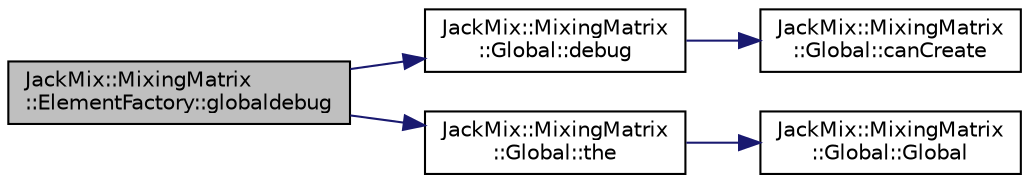 digraph "JackMix::MixingMatrix::ElementFactory::globaldebug"
{
 // LATEX_PDF_SIZE
  edge [fontname="Helvetica",fontsize="10",labelfontname="Helvetica",labelfontsize="10"];
  node [fontname="Helvetica",fontsize="10",shape=record];
  rankdir="LR";
  Node1 [label="JackMix::MixingMatrix\l::ElementFactory::globaldebug",height=0.2,width=0.4,color="black", fillcolor="grey75", style="filled", fontcolor="black",tooltip=" "];
  Node1 -> Node2 [color="midnightblue",fontsize="10",style="solid",fontname="Helvetica"];
  Node2 [label="JackMix::MixingMatrix\l::Global::debug",height=0.2,width=0.4,color="black", fillcolor="white", style="filled",URL="$d2/d2a/class_jack_mix_1_1_mixing_matrix_1_1_global.html#a2d29808d7341e3c8660a892b09ac5b6f",tooltip=" "];
  Node2 -> Node3 [color="midnightblue",fontsize="10",style="solid",fontname="Helvetica"];
  Node3 [label="JackMix::MixingMatrix\l::Global::canCreate",height=0.2,width=0.4,color="black", fillcolor="white", style="filled",URL="$d2/d2a/class_jack_mix_1_1_mixing_matrix_1_1_global.html#a81323abe4d4c8e25be303536874e8c57",tooltip=" "];
  Node1 -> Node4 [color="midnightblue",fontsize="10",style="solid",fontname="Helvetica"];
  Node4 [label="JackMix::MixingMatrix\l::Global::the",height=0.2,width=0.4,color="black", fillcolor="white", style="filled",URL="$d2/d2a/class_jack_mix_1_1_mixing_matrix_1_1_global.html#aee256c8e85a27f0bbe623d910de0e5f0",tooltip=" "];
  Node4 -> Node5 [color="midnightblue",fontsize="10",style="solid",fontname="Helvetica"];
  Node5 [label="JackMix::MixingMatrix\l::Global::Global",height=0.2,width=0.4,color="black", fillcolor="white", style="filled",URL="$d2/d2a/class_jack_mix_1_1_mixing_matrix_1_1_global.html#a06e0b7ab4f37428a54e3a72e51b10d2d",tooltip=" "];
}
